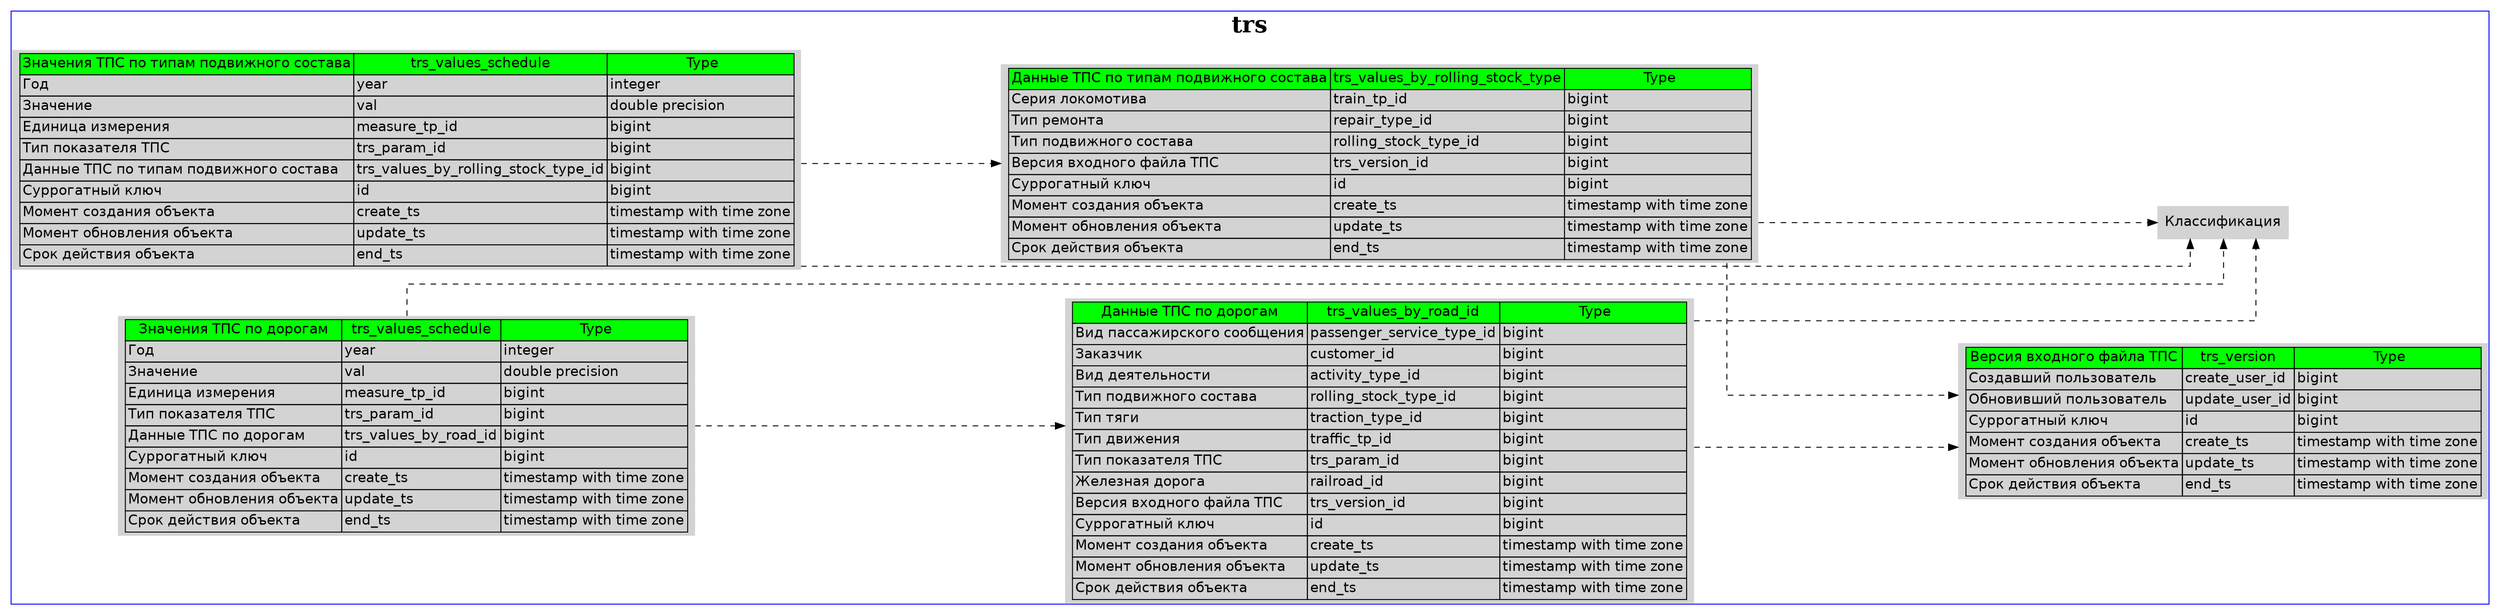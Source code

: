 digraph logic_model {
	graph [fontsize="25pt" layout=dot newrank=true rankdir=LR ranksep=3 ratio=auto splines=ortho]
	node [fontname=Helvetica]
	subgraph cluster_11 {
		node [fontname=Helvetica fontsize="15pt" shape=plaintext style=filled]
		margin="1.5,1.5"
		color=blue
		label=< <B>trs</B> >
		"Версия входного файла ТПС" [label=<<TABLE BORDER="0" CELLBORDER="1" CELLSPACING="0"><TR><TD bgcolor="green">Версия входного файла ТПС</TD><TD bgcolor="green">trs_version</TD><TD bgcolor="green" PORT="0"> Type</TD></TR><TR><TD align="left">Создавший пользователь</TD><TD align="left">create_user_id</TD><TD align="left" PORT="1">bigint</TD></TR><TR><TD align="left">Обновивший пользователь</TD><TD align="left">update_user_id</TD><TD align="left" PORT="2">bigint</TD></TR><TR><TD align="left">Суррогатный ключ</TD><TD align="left">id</TD><TD align="left" PORT="3">bigint</TD></TR><TR><TD align="left">Момент создания объекта</TD><TD align="left">create_ts</TD><TD align="left" PORT="4">timestamp with time zone</TD></TR><TR><TD align="left">Момент обновления объекта</TD><TD align="left">update_ts</TD><TD align="left" PORT="5">timestamp with time zone</TD></TR><TR><TD align="left">Срок действия объекта</TD><TD align="left">end_ts</TD><TD align="left" PORT="6">timestamp with time zone</TD></TR></TABLE>>]
		"Данные ТПС по типам подвижного состава" [label=<<TABLE BORDER="0" CELLBORDER="1" CELLSPACING="0"><TR><TD bgcolor="green">Данные ТПС по типам подвижного состава</TD><TD bgcolor="green">trs_values_by_rolling_stock_type</TD><TD bgcolor="green" PORT="0"> Type</TD></TR><TR><TD align="left">Серия локомотива</TD><TD align="left">train_tp_id</TD><TD align="left" PORT="1">bigint</TD></TR><TR><TD align="left">Тип ремонта</TD><TD align="left">repair_type_id</TD><TD align="left" PORT="2">bigint</TD></TR><TR><TD align="left">Тип подвижного состава</TD><TD align="left">rolling_stock_type_id</TD><TD align="left" PORT="3">bigint</TD></TR><TR><TD align="left">Версия входного файла ТПС</TD><TD align="left">trs_version_id</TD><TD align="left" PORT="4">bigint</TD></TR><TR><TD align="left">Суррогатный ключ</TD><TD align="left">id</TD><TD align="left" PORT="5">bigint</TD></TR><TR><TD align="left">Момент создания объекта</TD><TD align="left">create_ts</TD><TD align="left" PORT="6">timestamp with time zone</TD></TR><TR><TD align="left">Момент обновления объекта</TD><TD align="left">update_ts</TD><TD align="left" PORT="7">timestamp with time zone</TD></TR><TR><TD align="left">Срок действия объекта</TD><TD align="left">end_ts</TD><TD align="left" PORT="8">timestamp with time zone</TD></TR></TABLE>>]
		"Данные ТПС по дорогам" [label=<<TABLE BORDER="0" CELLBORDER="1" CELLSPACING="0"><TR><TD bgcolor="green">Данные ТПС по дорогам</TD><TD bgcolor="green">trs_values_by_road_id</TD><TD bgcolor="green" PORT="0"> Type</TD></TR><TR><TD align="left">Вид пассажирского сообщения</TD><TD align="left">passenger_service_type_id</TD><TD align="left" PORT="1">bigint</TD></TR><TR><TD align="left">Заказчик</TD><TD align="left">customer_id</TD><TD align="left" PORT="2">bigint</TD></TR><TR><TD align="left">Вид деятельности</TD><TD align="left">activity_type_id</TD><TD align="left" PORT="3">bigint</TD></TR><TR><TD align="left">Тип подвижного состава</TD><TD align="left">rolling_stock_type_id</TD><TD align="left" PORT="4">bigint</TD></TR><TR><TD align="left">Тип тяги</TD><TD align="left">traction_type_id</TD><TD align="left" PORT="5">bigint</TD></TR><TR><TD align="left">Тип движения</TD><TD align="left">traffic_tp_id</TD><TD align="left" PORT="6">bigint</TD></TR><TR><TD align="left">Тип показателя ТПС</TD><TD align="left">trs_param_id</TD><TD align="left" PORT="7">bigint</TD></TR><TR><TD align="left">Железная дорога</TD><TD align="left">railroad_id</TD><TD align="left" PORT="8">bigint</TD></TR><TR><TD align="left">Версия входного файла ТПС</TD><TD align="left">trs_version_id</TD><TD align="left" PORT="9">bigint</TD></TR><TR><TD align="left">Суррогатный ключ</TD><TD align="left">id</TD><TD align="left" PORT="10">bigint</TD></TR><TR><TD align="left">Момент создания объекта</TD><TD align="left">create_ts</TD><TD align="left" PORT="11">timestamp with time zone</TD></TR><TR><TD align="left">Момент обновления объекта</TD><TD align="left">update_ts</TD><TD align="left" PORT="12">timestamp with time zone</TD></TR><TR><TD align="left">Срок действия объекта</TD><TD align="left">end_ts</TD><TD align="left" PORT="13">timestamp with time zone</TD></TR></TABLE>>]
		"Значения ТПС по типам подвижного состава" [label=<<TABLE BORDER="0" CELLBORDER="1" CELLSPACING="0"><TR><TD bgcolor="green">Значения ТПС по типам подвижного состава</TD><TD bgcolor="green">trs_values_schedule</TD><TD bgcolor="green" PORT="0"> Type</TD></TR><TR><TD align="left">Год</TD><TD align="left">year</TD><TD align="left" PORT="1">integer</TD></TR><TR><TD align="left">Значение</TD><TD align="left">val</TD><TD align="left" PORT="2">double precision</TD></TR><TR><TD align="left">Единица измерения</TD><TD align="left">measure_tp_id</TD><TD align="left" PORT="3">bigint</TD></TR><TR><TD align="left">Тип показателя ТПС</TD><TD align="left">trs_param_id</TD><TD align="left" PORT="4">bigint</TD></TR><TR><TD align="left">Данные ТПС по типам подвижного состава</TD><TD align="left">trs_values_by_rolling_stock_type_id</TD><TD align="left" PORT="5">bigint</TD></TR><TR><TD align="left">Суррогатный ключ</TD><TD align="left">id</TD><TD align="left" PORT="6">bigint</TD></TR><TR><TD align="left">Момент создания объекта</TD><TD align="left">create_ts</TD><TD align="left" PORT="7">timestamp with time zone</TD></TR><TR><TD align="left">Момент обновления объекта</TD><TD align="left">update_ts</TD><TD align="left" PORT="8">timestamp with time zone</TD></TR><TR><TD align="left">Срок действия объекта</TD><TD align="left">end_ts</TD><TD align="left" PORT="9">timestamp with time zone</TD></TR></TABLE>>]
		"Значения ТПС по дорогам" [label=<<TABLE BORDER="0" CELLBORDER="1" CELLSPACING="0"><TR><TD bgcolor="green">Значения ТПС по дорогам</TD><TD bgcolor="green">trs_values_schedule</TD><TD bgcolor="green" PORT="0"> Type</TD></TR><TR><TD align="left">Год</TD><TD align="left">year</TD><TD align="left" PORT="1">integer</TD></TR><TR><TD align="left">Значение</TD><TD align="left">val</TD><TD align="left" PORT="2">double precision</TD></TR><TR><TD align="left">Единица измерения</TD><TD align="left">measure_tp_id</TD><TD align="left" PORT="3">bigint</TD></TR><TR><TD align="left">Тип показателя ТПС</TD><TD align="left">trs_param_id</TD><TD align="left" PORT="4">bigint</TD></TR><TR><TD align="left">Данные ТПС по дорогам</TD><TD align="left">trs_values_by_road_id</TD><TD align="left" PORT="5">bigint</TD></TR><TR><TD align="left">Суррогатный ключ</TD><TD align="left">id</TD><TD align="left" PORT="6">bigint</TD></TR><TR><TD align="left">Момент создания объекта</TD><TD align="left">create_ts</TD><TD align="left" PORT="7">timestamp with time zone</TD></TR><TR><TD align="left">Момент обновления объекта</TD><TD align="left">update_ts</TD><TD align="left" PORT="8">timestamp with time zone</TD></TR><TR><TD align="left">Срок действия объекта</TD><TD align="left">end_ts</TD><TD align="left" PORT="9">timestamp with time zone</TD></TR></TABLE>>]
		"Данные ТПС по типам подвижного состава" -> "Версия входного файла ТПС" [arrowsize=1 penwidth=1 style=dashed]
		"Данные ТПС по типам подвижного состава" -> "Классификация" [arrowsize=1 penwidth=1 style=dashed]
		"Данные ТПС по дорогам" -> "Версия входного файла ТПС" [arrowsize=1 penwidth=1 style=dashed]
		"Данные ТПС по дорогам" -> "Классификация" [arrowsize=1 penwidth=1 style=dashed]
		"Значения ТПС по типам подвижного состава" -> "Данные ТПС по типам подвижного состава" [arrowsize=1 penwidth=1 style=dashed]
		"Значения ТПС по типам подвижного состава" -> "Классификация" [arrowsize=1 penwidth=1 style=dashed]
		"Значения ТПС по дорогам" -> "Данные ТПС по дорогам" [arrowsize=1 penwidth=1 style=dashed]
		"Значения ТПС по дорогам" -> "Классификация" [arrowsize=1 penwidth=1 style=dashed]
	}
}
